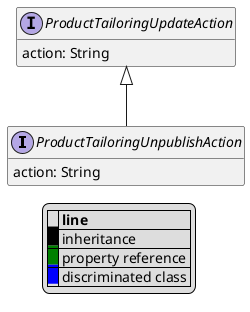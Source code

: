 @startuml

hide empty fields
hide empty methods
legend
|= |= line |
|<back:black>   </back>| inheritance |
|<back:green>   </back>| property reference |
|<back:blue>   </back>| discriminated class |
endlegend
interface ProductTailoringUnpublishAction [[ProductTailoringUnpublishAction.svg]] extends ProductTailoringUpdateAction {
    action: String
}
interface ProductTailoringUpdateAction [[ProductTailoringUpdateAction.svg]]  {
    action: String
}





@enduml
